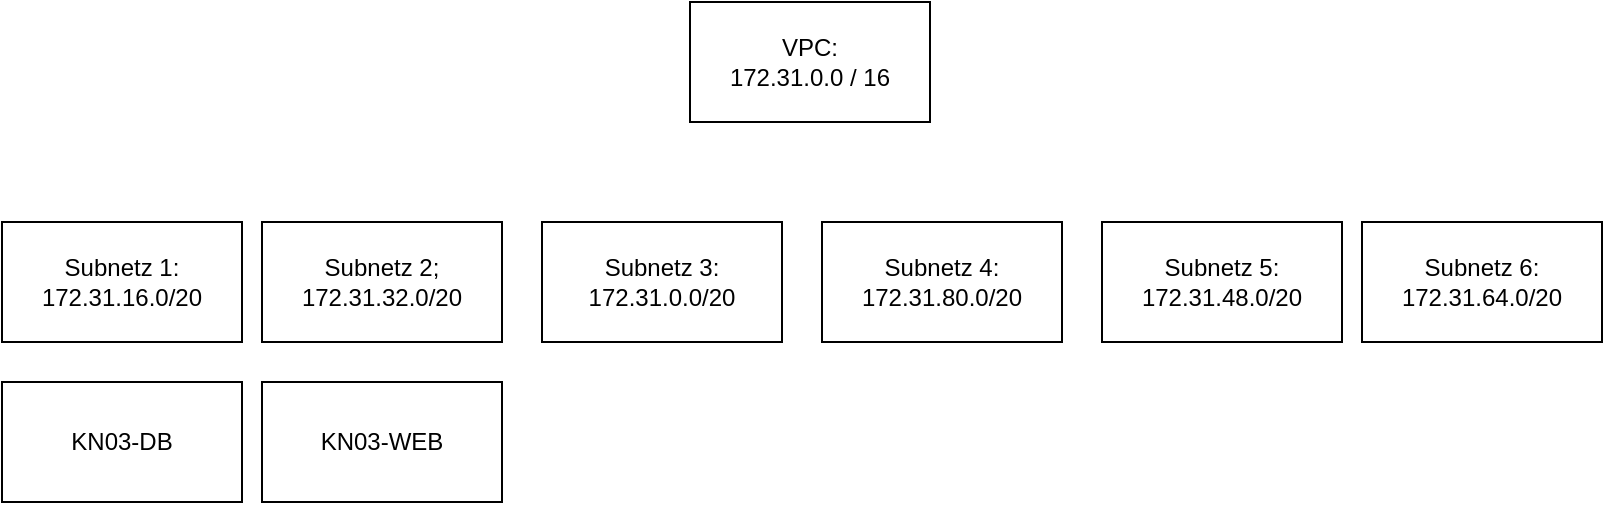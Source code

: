 <mxfile version="22.1.11" type="device">
  <diagram name="Seite-1" id="aEJ19te2x7iYsvV6E8Dq">
    <mxGraphModel dx="1134" dy="660" grid="1" gridSize="10" guides="1" tooltips="1" connect="1" arrows="1" fold="1" page="1" pageScale="1" pageWidth="827" pageHeight="1169" math="0" shadow="0">
      <root>
        <mxCell id="0" />
        <mxCell id="1" parent="0" />
        <mxCell id="UAh18_AO-rU5txfg4OIU-1" value="VPC:&lt;br&gt;172.31.0.0 / 16" style="rounded=0;whiteSpace=wrap;html=1;" parent="1" vertex="1">
          <mxGeometry x="354" y="80" width="120" height="60" as="geometry" />
        </mxCell>
        <mxCell id="UAh18_AO-rU5txfg4OIU-2" value="Subnetz 3:&lt;br&gt;172.31.0.0/20" style="rounded=0;whiteSpace=wrap;html=1;" parent="1" vertex="1">
          <mxGeometry x="280" y="190" width="120" height="60" as="geometry" />
        </mxCell>
        <mxCell id="UAh18_AO-rU5txfg4OIU-3" value="Subnetz 4:&lt;br&gt;172.31.80.0/20" style="rounded=0;whiteSpace=wrap;html=1;" parent="1" vertex="1">
          <mxGeometry x="420" y="190" width="120" height="60" as="geometry" />
        </mxCell>
        <mxCell id="UAh18_AO-rU5txfg4OIU-4" value="Subnetz 6:&lt;br&gt;172.31.64.0/20" style="rounded=0;whiteSpace=wrap;html=1;" parent="1" vertex="1">
          <mxGeometry x="690" y="190" width="120" height="60" as="geometry" />
        </mxCell>
        <mxCell id="UAh18_AO-rU5txfg4OIU-5" value="Subnetz 5:&lt;br&gt;172.31.48.0/20" style="rounded=0;whiteSpace=wrap;html=1;" parent="1" vertex="1">
          <mxGeometry x="560" y="190" width="120" height="60" as="geometry" />
        </mxCell>
        <mxCell id="UAh18_AO-rU5txfg4OIU-6" value="Subnetz 2;&lt;br&gt;172.31.32.0/20" style="rounded=0;whiteSpace=wrap;html=1;" parent="1" vertex="1">
          <mxGeometry x="140" y="190" width="120" height="60" as="geometry" />
        </mxCell>
        <mxCell id="UAh18_AO-rU5txfg4OIU-7" value="Subnetz 1:&lt;br&gt;172.31.16.0/20" style="rounded=0;whiteSpace=wrap;html=1;" parent="1" vertex="1">
          <mxGeometry x="10" y="190" width="120" height="60" as="geometry" />
        </mxCell>
        <mxCell id="UAh18_AO-rU5txfg4OIU-9" value="KN03-DB" style="rounded=0;whiteSpace=wrap;html=1;" parent="1" vertex="1">
          <mxGeometry x="10" y="270" width="120" height="60" as="geometry" />
        </mxCell>
        <mxCell id="UAh18_AO-rU5txfg4OIU-10" value="KN03-WEB" style="rounded=0;whiteSpace=wrap;html=1;" parent="1" vertex="1">
          <mxGeometry x="140" y="270" width="120" height="60" as="geometry" />
        </mxCell>
      </root>
    </mxGraphModel>
  </diagram>
</mxfile>

